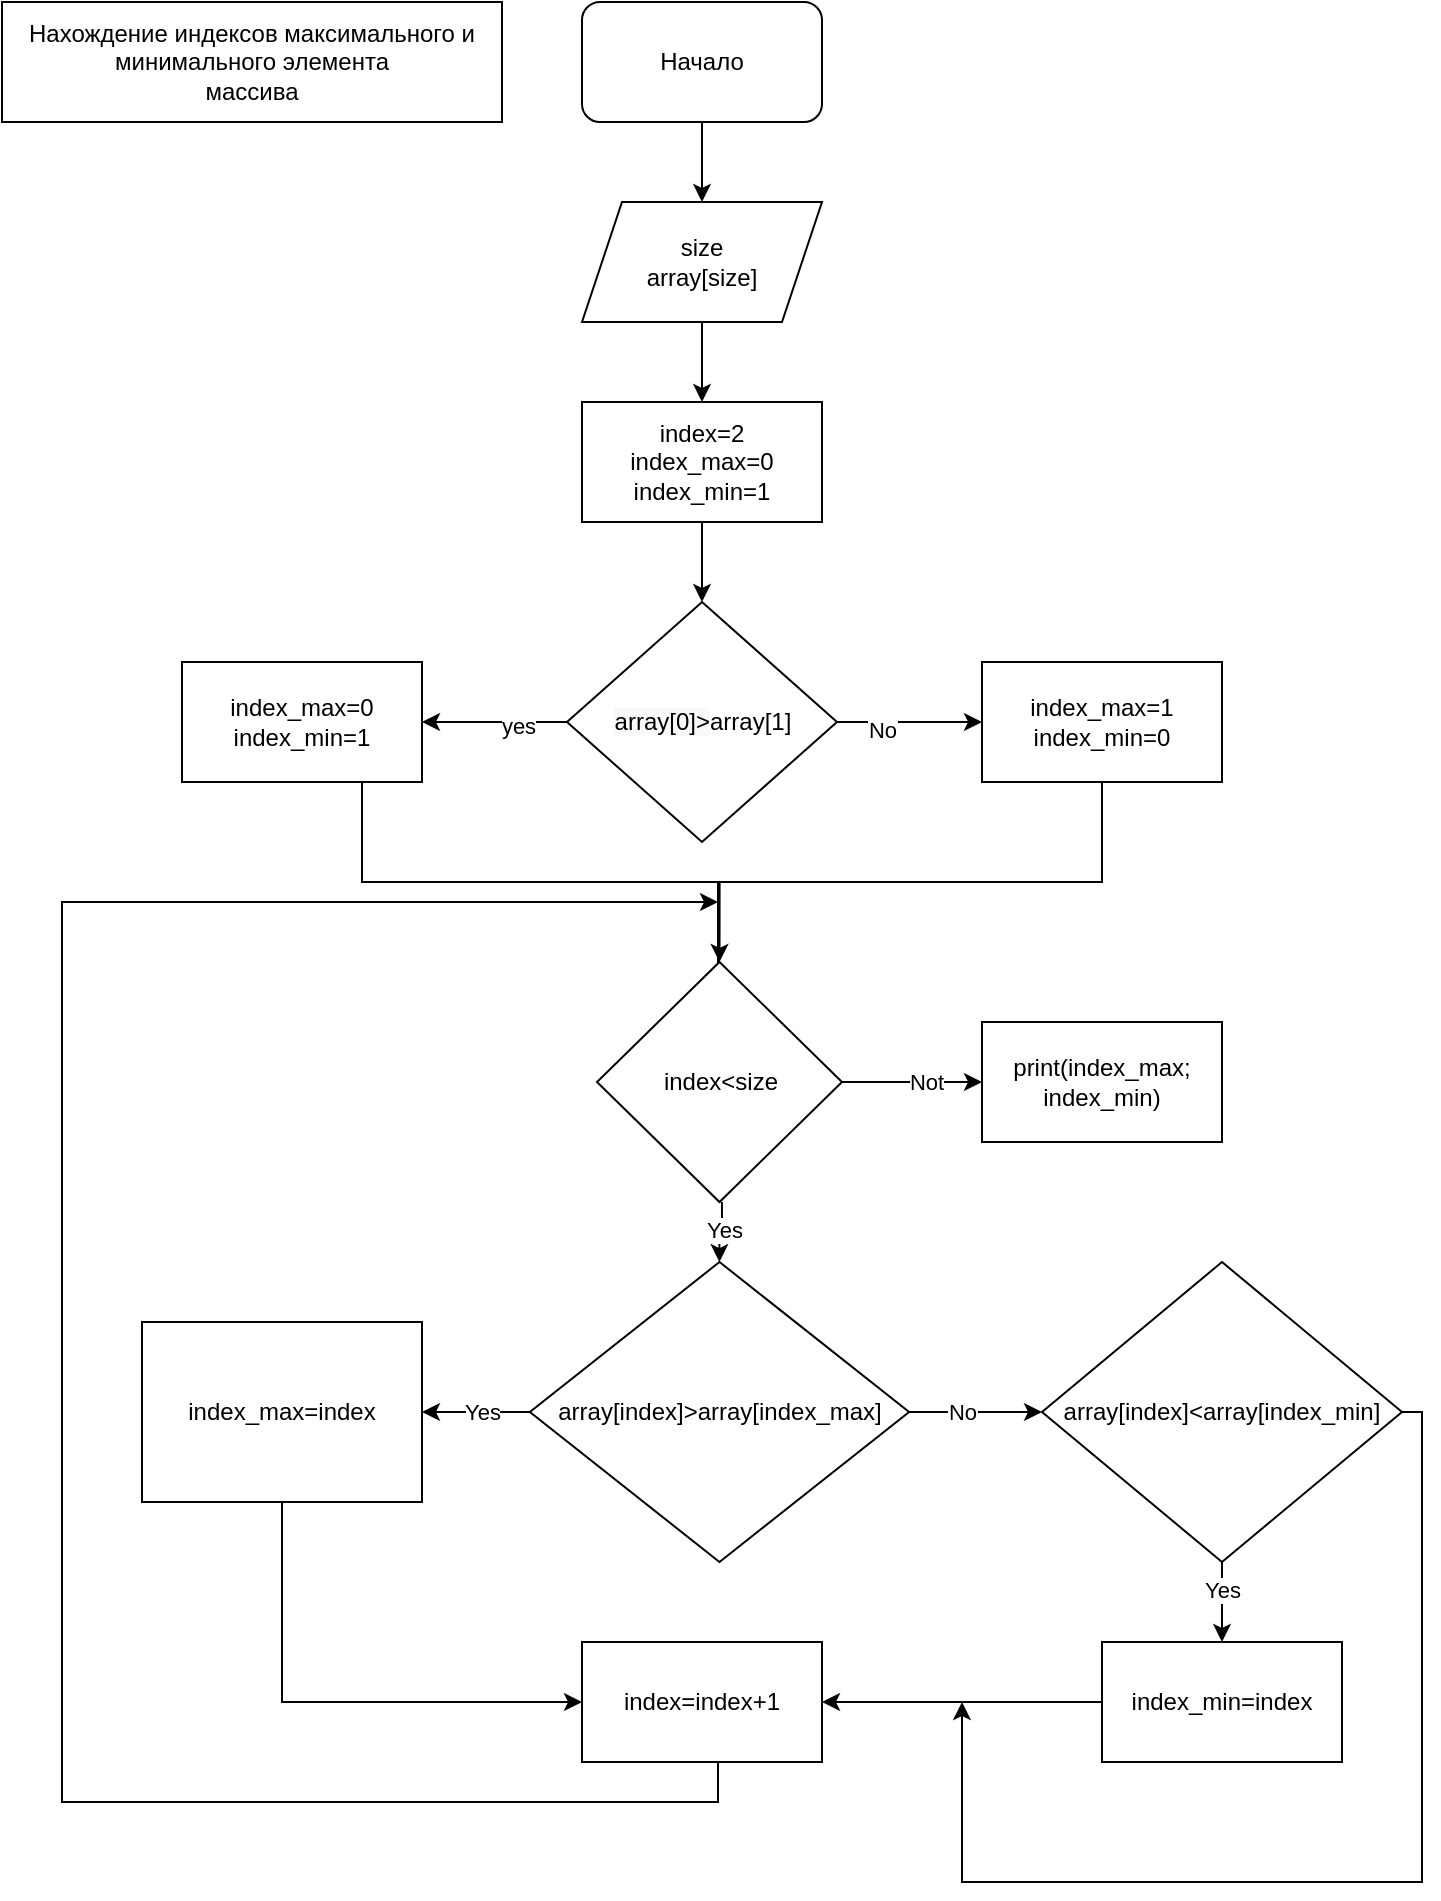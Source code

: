 <mxfile version="20.2.2" type="device"><diagram id="R4QhzFIIHtPLEQEC3qGT" name="Страница 1"><mxGraphModel dx="1422" dy="757" grid="1" gridSize="10" guides="1" tooltips="1" connect="1" arrows="1" fold="1" page="1" pageScale="1" pageWidth="827" pageHeight="1169" math="0" shadow="0"><root><mxCell id="0"/><mxCell id="1" parent="0"/><mxCell id="QoL5CIfsGQiTSxfCDylb-1" value="Нахождение индексов максимального и минимального элемента&lt;br&gt;массива" style="whiteSpace=wrap;html=1;" parent="1" vertex="1"><mxGeometry x="70" y="40" width="250" height="60" as="geometry"/></mxCell><mxCell id="QoL5CIfsGQiTSxfCDylb-4" value="" style="edgeStyle=orthogonalEdgeStyle;rounded=0;orthogonalLoop=1;jettySize=auto;html=1;" parent="1" source="QoL5CIfsGQiTSxfCDylb-2" target="QoL5CIfsGQiTSxfCDylb-3" edge="1"><mxGeometry relative="1" as="geometry"/></mxCell><mxCell id="QoL5CIfsGQiTSxfCDylb-2" value="Начало" style="rounded=1;whiteSpace=wrap;html=1;" parent="1" vertex="1"><mxGeometry x="360" y="40" width="120" height="60" as="geometry"/></mxCell><mxCell id="QoL5CIfsGQiTSxfCDylb-6" value="" style="edgeStyle=orthogonalEdgeStyle;rounded=0;orthogonalLoop=1;jettySize=auto;html=1;" parent="1" source="QoL5CIfsGQiTSxfCDylb-3" target="QoL5CIfsGQiTSxfCDylb-5" edge="1"><mxGeometry relative="1" as="geometry"/></mxCell><mxCell id="QoL5CIfsGQiTSxfCDylb-3" value="size&lt;br&gt;array[size]" style="shape=parallelogram;perimeter=parallelogramPerimeter;whiteSpace=wrap;html=1;fixedSize=1;" parent="1" vertex="1"><mxGeometry x="360" y="140" width="120" height="60" as="geometry"/></mxCell><mxCell id="QoL5CIfsGQiTSxfCDylb-8" value="" style="edgeStyle=orthogonalEdgeStyle;rounded=0;orthogonalLoop=1;jettySize=auto;html=1;" parent="1" source="QoL5CIfsGQiTSxfCDylb-5" edge="1"><mxGeometry relative="1" as="geometry"><mxPoint x="420" y="340" as="targetPoint"/></mxGeometry></mxCell><mxCell id="QoL5CIfsGQiTSxfCDylb-5" value="index=2&lt;br&gt;index_max=0&lt;br&gt;index_min=1" style="whiteSpace=wrap;html=1;" parent="1" vertex="1"><mxGeometry x="360" y="240" width="120" height="60" as="geometry"/></mxCell><mxCell id="QoL5CIfsGQiTSxfCDylb-11" value="" style="edgeStyle=orthogonalEdgeStyle;rounded=0;orthogonalLoop=1;jettySize=auto;html=1;" parent="1" source="QoL5CIfsGQiTSxfCDylb-9" target="QoL5CIfsGQiTSxfCDylb-10" edge="1"><mxGeometry relative="1" as="geometry"><Array as="points"><mxPoint x="330" y="400"/><mxPoint x="330" y="400"/></Array></mxGeometry></mxCell><mxCell id="QoL5CIfsGQiTSxfCDylb-12" value="yes" style="edgeLabel;html=1;align=center;verticalAlign=middle;resizable=0;points=[];" parent="QoL5CIfsGQiTSxfCDylb-11" vertex="1" connectable="0"><mxGeometry x="-0.29" y="2" relative="1" as="geometry"><mxPoint x="1" as="offset"/></mxGeometry></mxCell><mxCell id="QoL5CIfsGQiTSxfCDylb-14" value="" style="edgeStyle=orthogonalEdgeStyle;rounded=0;orthogonalLoop=1;jettySize=auto;html=1;" parent="1" source="QoL5CIfsGQiTSxfCDylb-9" target="QoL5CIfsGQiTSxfCDylb-13" edge="1"><mxGeometry relative="1" as="geometry"/></mxCell><mxCell id="QoL5CIfsGQiTSxfCDylb-15" value="No" style="edgeLabel;html=1;align=center;verticalAlign=middle;resizable=0;points=[];" parent="QoL5CIfsGQiTSxfCDylb-14" vertex="1" connectable="0"><mxGeometry x="-0.419" y="-4" relative="1" as="geometry"><mxPoint x="1" as="offset"/></mxGeometry></mxCell><mxCell id="QoL5CIfsGQiTSxfCDylb-9" value="&lt;span style=&quot;color: rgb(0, 0, 0); font-family: Helvetica; font-size: 12px; font-style: normal; font-variant-ligatures: normal; font-variant-caps: normal; font-weight: 400; letter-spacing: normal; orphans: 2; text-align: center; text-indent: 0px; text-transform: none; widows: 2; word-spacing: 0px; -webkit-text-stroke-width: 0px; background-color: rgb(248, 249, 250); text-decoration-thickness: initial; text-decoration-style: initial; text-decoration-color: initial; float: none; display: inline !important;&quot;&gt;array[0]&amp;gt;&lt;/span&gt;array[1]" style="rhombus;whiteSpace=wrap;html=1;" parent="1" vertex="1"><mxGeometry x="352.5" y="340" width="135" height="120" as="geometry"/></mxCell><mxCell id="QoL5CIfsGQiTSxfCDylb-17" value="" style="edgeStyle=orthogonalEdgeStyle;rounded=0;orthogonalLoop=1;jettySize=auto;html=1;" parent="1" source="QoL5CIfsGQiTSxfCDylb-10" edge="1"><mxGeometry relative="1" as="geometry"><mxPoint x="428" y="640" as="targetPoint"/><Array as="points"><mxPoint x="250" y="480"/><mxPoint x="428" y="480"/></Array></mxGeometry></mxCell><mxCell id="QoL5CIfsGQiTSxfCDylb-10" value="index_max=0&lt;br&gt;index_min=1" style="whiteSpace=wrap;html=1;" parent="1" vertex="1"><mxGeometry x="160" y="370" width="120" height="60" as="geometry"/></mxCell><mxCell id="QoL5CIfsGQiTSxfCDylb-18" style="edgeStyle=orthogonalEdgeStyle;rounded=0;orthogonalLoop=1;jettySize=auto;html=1;entryX=0.5;entryY=0;entryDx=0;entryDy=0;" parent="1" source="QoL5CIfsGQiTSxfCDylb-13" target="QoL5CIfsGQiTSxfCDylb-19" edge="1"><mxGeometry relative="1" as="geometry"><mxPoint x="430" y="530" as="targetPoint"/><Array as="points"><mxPoint x="620" y="480"/><mxPoint x="428" y="480"/></Array></mxGeometry></mxCell><mxCell id="QoL5CIfsGQiTSxfCDylb-13" value="index_max=1&lt;br&gt;index_min=0" style="whiteSpace=wrap;html=1;" parent="1" vertex="1"><mxGeometry x="560" y="370" width="120" height="60" as="geometry"/></mxCell><mxCell id="QoL5CIfsGQiTSxfCDylb-22" value="" style="edgeStyle=orthogonalEdgeStyle;rounded=0;orthogonalLoop=1;jettySize=auto;html=1;" parent="1" source="QoL5CIfsGQiTSxfCDylb-19" target="QoL5CIfsGQiTSxfCDylb-21" edge="1"><mxGeometry relative="1" as="geometry"/></mxCell><mxCell id="QoL5CIfsGQiTSxfCDylb-53" value="Not" style="edgeLabel;html=1;align=center;verticalAlign=middle;resizable=0;points=[];" parent="QoL5CIfsGQiTSxfCDylb-22" vertex="1" connectable="0"><mxGeometry x="0.188" relative="1" as="geometry"><mxPoint as="offset"/></mxGeometry></mxCell><mxCell id="QoL5CIfsGQiTSxfCDylb-51" value="" style="edgeStyle=orthogonalEdgeStyle;rounded=0;orthogonalLoop=1;jettySize=auto;html=1;exitX=0.51;exitY=1;exitDx=0;exitDy=0;exitPerimeter=0;" parent="1" source="QoL5CIfsGQiTSxfCDylb-19" target="QoL5CIfsGQiTSxfCDylb-23" edge="1"><mxGeometry relative="1" as="geometry"><Array as="points"/></mxGeometry></mxCell><mxCell id="QoL5CIfsGQiTSxfCDylb-54" value="Yes" style="edgeLabel;html=1;align=center;verticalAlign=middle;resizable=0;points=[];" parent="QoL5CIfsGQiTSxfCDylb-51" vertex="1" connectable="0"><mxGeometry x="-0.146" y="1" relative="1" as="geometry"><mxPoint as="offset"/></mxGeometry></mxCell><mxCell id="QoL5CIfsGQiTSxfCDylb-19" value="index&amp;lt;size" style="rhombus;whiteSpace=wrap;html=1;" parent="1" vertex="1"><mxGeometry x="367.5" y="520" width="122.5" height="120" as="geometry"/></mxCell><mxCell id="QoL5CIfsGQiTSxfCDylb-21" value="print(index_max; index_min)" style="whiteSpace=wrap;html=1;" parent="1" vertex="1"><mxGeometry x="560" y="550" width="120" height="60" as="geometry"/></mxCell><mxCell id="QoL5CIfsGQiTSxfCDylb-36" value="" style="edgeStyle=orthogonalEdgeStyle;rounded=0;orthogonalLoop=1;jettySize=auto;html=1;" parent="1" source="QoL5CIfsGQiTSxfCDylb-23" target="QoL5CIfsGQiTSxfCDylb-30" edge="1"><mxGeometry relative="1" as="geometry"/></mxCell><mxCell id="QoL5CIfsGQiTSxfCDylb-39" value="Yes" style="edgeLabel;html=1;align=center;verticalAlign=middle;resizable=0;points=[];" parent="QoL5CIfsGQiTSxfCDylb-36" vertex="1" connectable="0"><mxGeometry x="0.299" relative="1" as="geometry"><mxPoint x="11" as="offset"/></mxGeometry></mxCell><mxCell id="QoL5CIfsGQiTSxfCDylb-52" value="" style="edgeStyle=orthogonalEdgeStyle;rounded=0;orthogonalLoop=1;jettySize=auto;html=1;" parent="1" source="QoL5CIfsGQiTSxfCDylb-23" target="QoL5CIfsGQiTSxfCDylb-40" edge="1"><mxGeometry relative="1" as="geometry"/></mxCell><mxCell id="QoL5CIfsGQiTSxfCDylb-55" value="No" style="edgeLabel;html=1;align=center;verticalAlign=middle;resizable=0;points=[];" parent="QoL5CIfsGQiTSxfCDylb-52" vertex="1" connectable="0"><mxGeometry x="-0.506" y="-5" relative="1" as="geometry"><mxPoint x="10" y="-5" as="offset"/></mxGeometry></mxCell><mxCell id="QoL5CIfsGQiTSxfCDylb-23" value="array[index]&amp;gt;array[index_max]" style="rhombus;whiteSpace=wrap;html=1;" parent="1" vertex="1"><mxGeometry x="333.94" y="670" width="189.61" height="150" as="geometry"/></mxCell><mxCell id="QoL5CIfsGQiTSxfCDylb-49" style="edgeStyle=orthogonalEdgeStyle;rounded=0;orthogonalLoop=1;jettySize=auto;html=1;exitX=0.5;exitY=1;exitDx=0;exitDy=0;entryX=0;entryY=0.5;entryDx=0;entryDy=0;" parent="1" source="QoL5CIfsGQiTSxfCDylb-30" target="QoL5CIfsGQiTSxfCDylb-47" edge="1"><mxGeometry relative="1" as="geometry"><mxPoint x="370" y="1040" as="targetPoint"/></mxGeometry></mxCell><mxCell id="QoL5CIfsGQiTSxfCDylb-30" value="index_max=index" style="rounded=0;whiteSpace=wrap;html=1;" parent="1" vertex="1"><mxGeometry x="140" y="700" width="140" height="90" as="geometry"/></mxCell><mxCell id="QoL5CIfsGQiTSxfCDylb-44" value="" style="edgeStyle=orthogonalEdgeStyle;rounded=0;orthogonalLoop=1;jettySize=auto;html=1;" parent="1" source="QoL5CIfsGQiTSxfCDylb-40" target="QoL5CIfsGQiTSxfCDylb-43" edge="1"><mxGeometry relative="1" as="geometry"/></mxCell><mxCell id="QoL5CIfsGQiTSxfCDylb-46" value="Yes" style="edgeLabel;html=1;align=center;verticalAlign=middle;resizable=0;points=[];" parent="QoL5CIfsGQiTSxfCDylb-44" vertex="1" connectable="0"><mxGeometry x="-0.289" relative="1" as="geometry"><mxPoint as="offset"/></mxGeometry></mxCell><mxCell id="QoL5CIfsGQiTSxfCDylb-56" style="edgeStyle=orthogonalEdgeStyle;rounded=0;orthogonalLoop=1;jettySize=auto;html=1;" parent="1" source="QoL5CIfsGQiTSxfCDylb-40" edge="1"><mxGeometry relative="1" as="geometry"><mxPoint x="550" y="890" as="targetPoint"/><Array as="points"><mxPoint x="780" y="745"/><mxPoint x="780" y="980"/><mxPoint x="550" y="980"/><mxPoint x="550" y="890"/></Array></mxGeometry></mxCell><mxCell id="QoL5CIfsGQiTSxfCDylb-40" value="array[index]&amp;lt;array[index_min]" style="rhombus;whiteSpace=wrap;html=1;" parent="1" vertex="1"><mxGeometry x="590" y="670" width="180" height="150" as="geometry"/></mxCell><mxCell id="QoL5CIfsGQiTSxfCDylb-48" value="" style="edgeStyle=orthogonalEdgeStyle;rounded=0;orthogonalLoop=1;jettySize=auto;html=1;" parent="1" source="QoL5CIfsGQiTSxfCDylb-43" edge="1"><mxGeometry relative="1" as="geometry"><mxPoint x="480" y="890" as="targetPoint"/></mxGeometry></mxCell><mxCell id="QoL5CIfsGQiTSxfCDylb-43" value="index_min=index" style="whiteSpace=wrap;html=1;" parent="1" vertex="1"><mxGeometry x="620" y="860" width="120" height="60" as="geometry"/></mxCell><mxCell id="QoL5CIfsGQiTSxfCDylb-50" style="edgeStyle=orthogonalEdgeStyle;rounded=0;orthogonalLoop=1;jettySize=auto;html=1;" parent="1" source="QoL5CIfsGQiTSxfCDylb-47" edge="1"><mxGeometry relative="1" as="geometry"><mxPoint x="428" y="490" as="targetPoint"/><Array as="points"><mxPoint x="428" y="940"/><mxPoint x="100" y="940"/><mxPoint x="100" y="490"/></Array></mxGeometry></mxCell><mxCell id="QoL5CIfsGQiTSxfCDylb-47" value="index=index+1" style="whiteSpace=wrap;html=1;" parent="1" vertex="1"><mxGeometry x="360" y="860" width="120" height="60" as="geometry"/></mxCell></root></mxGraphModel></diagram></mxfile>